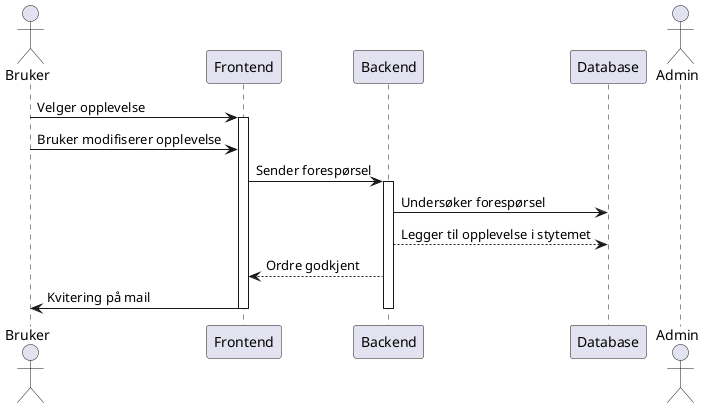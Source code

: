 @startuml Sekvensdiagram
actor Bruker
participant Frontend
participant Backend
participant Database
actor Admin

Bruker -> Frontend: Velger opplevelse
activate Frontend
Bruker -> Frontend: Bruker modifiserer opplevelse
Frontend -> Backend: Sender forespørsel
activate Backend
Backend -> Database: Undersøker forespørsel
Backend --> Database: Legger til opplevelse i stytemet
Frontend <-- Backend: Ordre godkjent
Frontend -> Bruker: Kvitering på mail
deactivate Backend
deactivate Frontend